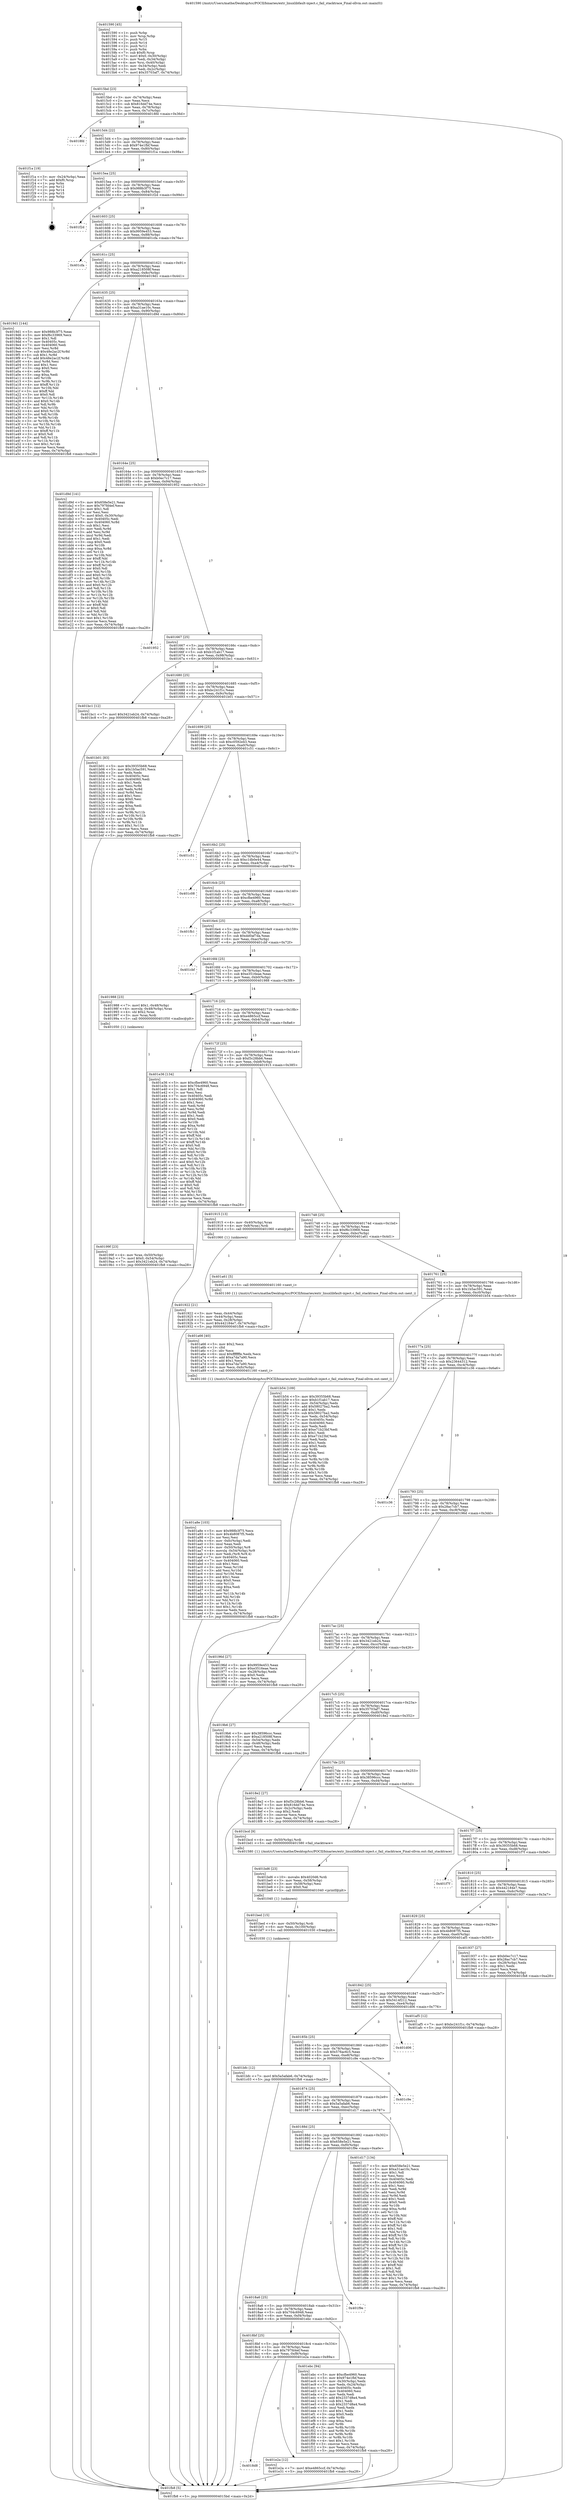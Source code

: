 digraph "0x401590" {
  label = "0x401590 (/mnt/c/Users/mathe/Desktop/tcc/POCII/binaries/extr_linuxlibfault-inject.c_fail_stacktrace_Final-ollvm.out::main(0))"
  labelloc = "t"
  node[shape=record]

  Entry [label="",width=0.3,height=0.3,shape=circle,fillcolor=black,style=filled]
  "0x4015bd" [label="{
     0x4015bd [23]\l
     | [instrs]\l
     &nbsp;&nbsp;0x4015bd \<+3\>: mov -0x74(%rbp),%eax\l
     &nbsp;&nbsp;0x4015c0 \<+2\>: mov %eax,%ecx\l
     &nbsp;&nbsp;0x4015c2 \<+6\>: sub $0x816dd74e,%ecx\l
     &nbsp;&nbsp;0x4015c8 \<+3\>: mov %eax,-0x78(%rbp)\l
     &nbsp;&nbsp;0x4015cb \<+3\>: mov %ecx,-0x7c(%rbp)\l
     &nbsp;&nbsp;0x4015ce \<+6\>: je 00000000004018fd \<main+0x36d\>\l
  }"]
  "0x4018fd" [label="{
     0x4018fd\l
  }", style=dashed]
  "0x4015d4" [label="{
     0x4015d4 [22]\l
     | [instrs]\l
     &nbsp;&nbsp;0x4015d4 \<+5\>: jmp 00000000004015d9 \<main+0x49\>\l
     &nbsp;&nbsp;0x4015d9 \<+3\>: mov -0x78(%rbp),%eax\l
     &nbsp;&nbsp;0x4015dc \<+5\>: sub $0x974e1fbf,%eax\l
     &nbsp;&nbsp;0x4015e1 \<+3\>: mov %eax,-0x80(%rbp)\l
     &nbsp;&nbsp;0x4015e4 \<+6\>: je 0000000000401f1a \<main+0x98a\>\l
  }"]
  Exit [label="",width=0.3,height=0.3,shape=circle,fillcolor=black,style=filled,peripheries=2]
  "0x401f1a" [label="{
     0x401f1a [19]\l
     | [instrs]\l
     &nbsp;&nbsp;0x401f1a \<+3\>: mov -0x24(%rbp),%eax\l
     &nbsp;&nbsp;0x401f1d \<+7\>: add $0xf0,%rsp\l
     &nbsp;&nbsp;0x401f24 \<+1\>: pop %rbx\l
     &nbsp;&nbsp;0x401f25 \<+2\>: pop %r12\l
     &nbsp;&nbsp;0x401f27 \<+2\>: pop %r14\l
     &nbsp;&nbsp;0x401f29 \<+2\>: pop %r15\l
     &nbsp;&nbsp;0x401f2b \<+1\>: pop %rbp\l
     &nbsp;&nbsp;0x401f2c \<+1\>: ret\l
  }"]
  "0x4015ea" [label="{
     0x4015ea [25]\l
     | [instrs]\l
     &nbsp;&nbsp;0x4015ea \<+5\>: jmp 00000000004015ef \<main+0x5f\>\l
     &nbsp;&nbsp;0x4015ef \<+3\>: mov -0x78(%rbp),%eax\l
     &nbsp;&nbsp;0x4015f2 \<+5\>: sub $0x988b3f75,%eax\l
     &nbsp;&nbsp;0x4015f7 \<+6\>: mov %eax,-0x84(%rbp)\l
     &nbsp;&nbsp;0x4015fd \<+6\>: je 0000000000401f2d \<main+0x99d\>\l
  }"]
  "0x4018d8" [label="{
     0x4018d8\l
  }", style=dashed]
  "0x401f2d" [label="{
     0x401f2d\l
  }", style=dashed]
  "0x401603" [label="{
     0x401603 [25]\l
     | [instrs]\l
     &nbsp;&nbsp;0x401603 \<+5\>: jmp 0000000000401608 \<main+0x78\>\l
     &nbsp;&nbsp;0x401608 \<+3\>: mov -0x78(%rbp),%eax\l
     &nbsp;&nbsp;0x40160b \<+5\>: sub $0x9959e453,%eax\l
     &nbsp;&nbsp;0x401610 \<+6\>: mov %eax,-0x88(%rbp)\l
     &nbsp;&nbsp;0x401616 \<+6\>: je 0000000000401cfa \<main+0x76a\>\l
  }"]
  "0x401e2a" [label="{
     0x401e2a [12]\l
     | [instrs]\l
     &nbsp;&nbsp;0x401e2a \<+7\>: movl $0xe4865ccf,-0x74(%rbp)\l
     &nbsp;&nbsp;0x401e31 \<+5\>: jmp 0000000000401fb8 \<main+0xa28\>\l
  }"]
  "0x401cfa" [label="{
     0x401cfa\l
  }", style=dashed]
  "0x40161c" [label="{
     0x40161c [25]\l
     | [instrs]\l
     &nbsp;&nbsp;0x40161c \<+5\>: jmp 0000000000401621 \<main+0x91\>\l
     &nbsp;&nbsp;0x401621 \<+3\>: mov -0x78(%rbp),%eax\l
     &nbsp;&nbsp;0x401624 \<+5\>: sub $0xa218508f,%eax\l
     &nbsp;&nbsp;0x401629 \<+6\>: mov %eax,-0x8c(%rbp)\l
     &nbsp;&nbsp;0x40162f \<+6\>: je 00000000004019d1 \<main+0x441\>\l
  }"]
  "0x4018bf" [label="{
     0x4018bf [25]\l
     | [instrs]\l
     &nbsp;&nbsp;0x4018bf \<+5\>: jmp 00000000004018c4 \<main+0x334\>\l
     &nbsp;&nbsp;0x4018c4 \<+3\>: mov -0x78(%rbp),%eax\l
     &nbsp;&nbsp;0x4018c7 \<+5\>: sub $0x797fd4ef,%eax\l
     &nbsp;&nbsp;0x4018cc \<+6\>: mov %eax,-0xf8(%rbp)\l
     &nbsp;&nbsp;0x4018d2 \<+6\>: je 0000000000401e2a \<main+0x89a\>\l
  }"]
  "0x4019d1" [label="{
     0x4019d1 [144]\l
     | [instrs]\l
     &nbsp;&nbsp;0x4019d1 \<+5\>: mov $0x988b3f75,%eax\l
     &nbsp;&nbsp;0x4019d6 \<+5\>: mov $0xf6c33969,%ecx\l
     &nbsp;&nbsp;0x4019db \<+2\>: mov $0x1,%dl\l
     &nbsp;&nbsp;0x4019dd \<+7\>: mov 0x40405c,%esi\l
     &nbsp;&nbsp;0x4019e4 \<+7\>: mov 0x404060,%edi\l
     &nbsp;&nbsp;0x4019eb \<+3\>: mov %esi,%r8d\l
     &nbsp;&nbsp;0x4019ee \<+7\>: sub $0x48e2ac2f,%r8d\l
     &nbsp;&nbsp;0x4019f5 \<+4\>: sub $0x1,%r8d\l
     &nbsp;&nbsp;0x4019f9 \<+7\>: add $0x48e2ac2f,%r8d\l
     &nbsp;&nbsp;0x401a00 \<+4\>: imul %r8d,%esi\l
     &nbsp;&nbsp;0x401a04 \<+3\>: and $0x1,%esi\l
     &nbsp;&nbsp;0x401a07 \<+3\>: cmp $0x0,%esi\l
     &nbsp;&nbsp;0x401a0a \<+4\>: sete %r9b\l
     &nbsp;&nbsp;0x401a0e \<+3\>: cmp $0xa,%edi\l
     &nbsp;&nbsp;0x401a11 \<+4\>: setl %r10b\l
     &nbsp;&nbsp;0x401a15 \<+3\>: mov %r9b,%r11b\l
     &nbsp;&nbsp;0x401a18 \<+4\>: xor $0xff,%r11b\l
     &nbsp;&nbsp;0x401a1c \<+3\>: mov %r10b,%bl\l
     &nbsp;&nbsp;0x401a1f \<+3\>: xor $0xff,%bl\l
     &nbsp;&nbsp;0x401a22 \<+3\>: xor $0x0,%dl\l
     &nbsp;&nbsp;0x401a25 \<+3\>: mov %r11b,%r14b\l
     &nbsp;&nbsp;0x401a28 \<+4\>: and $0x0,%r14b\l
     &nbsp;&nbsp;0x401a2c \<+3\>: and %dl,%r9b\l
     &nbsp;&nbsp;0x401a2f \<+3\>: mov %bl,%r15b\l
     &nbsp;&nbsp;0x401a32 \<+4\>: and $0x0,%r15b\l
     &nbsp;&nbsp;0x401a36 \<+3\>: and %dl,%r10b\l
     &nbsp;&nbsp;0x401a39 \<+3\>: or %r9b,%r14b\l
     &nbsp;&nbsp;0x401a3c \<+3\>: or %r10b,%r15b\l
     &nbsp;&nbsp;0x401a3f \<+3\>: xor %r15b,%r14b\l
     &nbsp;&nbsp;0x401a42 \<+3\>: or %bl,%r11b\l
     &nbsp;&nbsp;0x401a45 \<+4\>: xor $0xff,%r11b\l
     &nbsp;&nbsp;0x401a49 \<+3\>: or $0x0,%dl\l
     &nbsp;&nbsp;0x401a4c \<+3\>: and %dl,%r11b\l
     &nbsp;&nbsp;0x401a4f \<+3\>: or %r11b,%r14b\l
     &nbsp;&nbsp;0x401a52 \<+4\>: test $0x1,%r14b\l
     &nbsp;&nbsp;0x401a56 \<+3\>: cmovne %ecx,%eax\l
     &nbsp;&nbsp;0x401a59 \<+3\>: mov %eax,-0x74(%rbp)\l
     &nbsp;&nbsp;0x401a5c \<+5\>: jmp 0000000000401fb8 \<main+0xa28\>\l
  }"]
  "0x401635" [label="{
     0x401635 [25]\l
     | [instrs]\l
     &nbsp;&nbsp;0x401635 \<+5\>: jmp 000000000040163a \<main+0xaa\>\l
     &nbsp;&nbsp;0x40163a \<+3\>: mov -0x78(%rbp),%eax\l
     &nbsp;&nbsp;0x40163d \<+5\>: sub $0xa31ae10c,%eax\l
     &nbsp;&nbsp;0x401642 \<+6\>: mov %eax,-0x90(%rbp)\l
     &nbsp;&nbsp;0x401648 \<+6\>: je 0000000000401d9d \<main+0x80d\>\l
  }"]
  "0x401ebc" [label="{
     0x401ebc [94]\l
     | [instrs]\l
     &nbsp;&nbsp;0x401ebc \<+5\>: mov $0xcfbe4960,%eax\l
     &nbsp;&nbsp;0x401ec1 \<+5\>: mov $0x974e1fbf,%ecx\l
     &nbsp;&nbsp;0x401ec6 \<+3\>: mov -0x30(%rbp),%edx\l
     &nbsp;&nbsp;0x401ec9 \<+3\>: mov %edx,-0x24(%rbp)\l
     &nbsp;&nbsp;0x401ecc \<+7\>: mov 0x40405c,%edx\l
     &nbsp;&nbsp;0x401ed3 \<+7\>: mov 0x404060,%esi\l
     &nbsp;&nbsp;0x401eda \<+2\>: mov %edx,%edi\l
     &nbsp;&nbsp;0x401edc \<+6\>: add $0x2337d8a4,%edi\l
     &nbsp;&nbsp;0x401ee2 \<+3\>: sub $0x1,%edi\l
     &nbsp;&nbsp;0x401ee5 \<+6\>: sub $0x2337d8a4,%edi\l
     &nbsp;&nbsp;0x401eeb \<+3\>: imul %edi,%edx\l
     &nbsp;&nbsp;0x401eee \<+3\>: and $0x1,%edx\l
     &nbsp;&nbsp;0x401ef1 \<+3\>: cmp $0x0,%edx\l
     &nbsp;&nbsp;0x401ef4 \<+4\>: sete %r8b\l
     &nbsp;&nbsp;0x401ef8 \<+3\>: cmp $0xa,%esi\l
     &nbsp;&nbsp;0x401efb \<+4\>: setl %r9b\l
     &nbsp;&nbsp;0x401eff \<+3\>: mov %r8b,%r10b\l
     &nbsp;&nbsp;0x401f02 \<+3\>: and %r9b,%r10b\l
     &nbsp;&nbsp;0x401f05 \<+3\>: xor %r9b,%r8b\l
     &nbsp;&nbsp;0x401f08 \<+3\>: or %r8b,%r10b\l
     &nbsp;&nbsp;0x401f0b \<+4\>: test $0x1,%r10b\l
     &nbsp;&nbsp;0x401f0f \<+3\>: cmovne %ecx,%eax\l
     &nbsp;&nbsp;0x401f12 \<+3\>: mov %eax,-0x74(%rbp)\l
     &nbsp;&nbsp;0x401f15 \<+5\>: jmp 0000000000401fb8 \<main+0xa28\>\l
  }"]
  "0x401d9d" [label="{
     0x401d9d [141]\l
     | [instrs]\l
     &nbsp;&nbsp;0x401d9d \<+5\>: mov $0x658e5e21,%eax\l
     &nbsp;&nbsp;0x401da2 \<+5\>: mov $0x797fd4ef,%ecx\l
     &nbsp;&nbsp;0x401da7 \<+2\>: mov $0x1,%dl\l
     &nbsp;&nbsp;0x401da9 \<+2\>: xor %esi,%esi\l
     &nbsp;&nbsp;0x401dab \<+7\>: movl $0x0,-0x30(%rbp)\l
     &nbsp;&nbsp;0x401db2 \<+7\>: mov 0x40405c,%edi\l
     &nbsp;&nbsp;0x401db9 \<+8\>: mov 0x404060,%r8d\l
     &nbsp;&nbsp;0x401dc1 \<+3\>: sub $0x1,%esi\l
     &nbsp;&nbsp;0x401dc4 \<+3\>: mov %edi,%r9d\l
     &nbsp;&nbsp;0x401dc7 \<+3\>: add %esi,%r9d\l
     &nbsp;&nbsp;0x401dca \<+4\>: imul %r9d,%edi\l
     &nbsp;&nbsp;0x401dce \<+3\>: and $0x1,%edi\l
     &nbsp;&nbsp;0x401dd1 \<+3\>: cmp $0x0,%edi\l
     &nbsp;&nbsp;0x401dd4 \<+4\>: sete %r10b\l
     &nbsp;&nbsp;0x401dd8 \<+4\>: cmp $0xa,%r8d\l
     &nbsp;&nbsp;0x401ddc \<+4\>: setl %r11b\l
     &nbsp;&nbsp;0x401de0 \<+3\>: mov %r10b,%bl\l
     &nbsp;&nbsp;0x401de3 \<+3\>: xor $0xff,%bl\l
     &nbsp;&nbsp;0x401de6 \<+3\>: mov %r11b,%r14b\l
     &nbsp;&nbsp;0x401de9 \<+4\>: xor $0xff,%r14b\l
     &nbsp;&nbsp;0x401ded \<+3\>: xor $0x0,%dl\l
     &nbsp;&nbsp;0x401df0 \<+3\>: mov %bl,%r15b\l
     &nbsp;&nbsp;0x401df3 \<+4\>: and $0x0,%r15b\l
     &nbsp;&nbsp;0x401df7 \<+3\>: and %dl,%r10b\l
     &nbsp;&nbsp;0x401dfa \<+3\>: mov %r14b,%r12b\l
     &nbsp;&nbsp;0x401dfd \<+4\>: and $0x0,%r12b\l
     &nbsp;&nbsp;0x401e01 \<+3\>: and %dl,%r11b\l
     &nbsp;&nbsp;0x401e04 \<+3\>: or %r10b,%r15b\l
     &nbsp;&nbsp;0x401e07 \<+3\>: or %r11b,%r12b\l
     &nbsp;&nbsp;0x401e0a \<+3\>: xor %r12b,%r15b\l
     &nbsp;&nbsp;0x401e0d \<+3\>: or %r14b,%bl\l
     &nbsp;&nbsp;0x401e10 \<+3\>: xor $0xff,%bl\l
     &nbsp;&nbsp;0x401e13 \<+3\>: or $0x0,%dl\l
     &nbsp;&nbsp;0x401e16 \<+2\>: and %dl,%bl\l
     &nbsp;&nbsp;0x401e18 \<+3\>: or %bl,%r15b\l
     &nbsp;&nbsp;0x401e1b \<+4\>: test $0x1,%r15b\l
     &nbsp;&nbsp;0x401e1f \<+3\>: cmovne %ecx,%eax\l
     &nbsp;&nbsp;0x401e22 \<+3\>: mov %eax,-0x74(%rbp)\l
     &nbsp;&nbsp;0x401e25 \<+5\>: jmp 0000000000401fb8 \<main+0xa28\>\l
  }"]
  "0x40164e" [label="{
     0x40164e [25]\l
     | [instrs]\l
     &nbsp;&nbsp;0x40164e \<+5\>: jmp 0000000000401653 \<main+0xc3\>\l
     &nbsp;&nbsp;0x401653 \<+3\>: mov -0x78(%rbp),%eax\l
     &nbsp;&nbsp;0x401656 \<+5\>: sub $0xb0ec7c17,%eax\l
     &nbsp;&nbsp;0x40165b \<+6\>: mov %eax,-0x94(%rbp)\l
     &nbsp;&nbsp;0x401661 \<+6\>: je 0000000000401952 \<main+0x3c2\>\l
  }"]
  "0x4018a6" [label="{
     0x4018a6 [25]\l
     | [instrs]\l
     &nbsp;&nbsp;0x4018a6 \<+5\>: jmp 00000000004018ab \<main+0x31b\>\l
     &nbsp;&nbsp;0x4018ab \<+3\>: mov -0x78(%rbp),%eax\l
     &nbsp;&nbsp;0x4018ae \<+5\>: sub $0x704c6948,%eax\l
     &nbsp;&nbsp;0x4018b3 \<+6\>: mov %eax,-0xf4(%rbp)\l
     &nbsp;&nbsp;0x4018b9 \<+6\>: je 0000000000401ebc \<main+0x92c\>\l
  }"]
  "0x401952" [label="{
     0x401952\l
  }", style=dashed]
  "0x401667" [label="{
     0x401667 [25]\l
     | [instrs]\l
     &nbsp;&nbsp;0x401667 \<+5\>: jmp 000000000040166c \<main+0xdc\>\l
     &nbsp;&nbsp;0x40166c \<+3\>: mov -0x78(%rbp),%eax\l
     &nbsp;&nbsp;0x40166f \<+5\>: sub $0xb1f1ab17,%eax\l
     &nbsp;&nbsp;0x401674 \<+6\>: mov %eax,-0x98(%rbp)\l
     &nbsp;&nbsp;0x40167a \<+6\>: je 0000000000401bc1 \<main+0x631\>\l
  }"]
  "0x401f9e" [label="{
     0x401f9e\l
  }", style=dashed]
  "0x401bc1" [label="{
     0x401bc1 [12]\l
     | [instrs]\l
     &nbsp;&nbsp;0x401bc1 \<+7\>: movl $0x3421eb24,-0x74(%rbp)\l
     &nbsp;&nbsp;0x401bc8 \<+5\>: jmp 0000000000401fb8 \<main+0xa28\>\l
  }"]
  "0x401680" [label="{
     0x401680 [25]\l
     | [instrs]\l
     &nbsp;&nbsp;0x401680 \<+5\>: jmp 0000000000401685 \<main+0xf5\>\l
     &nbsp;&nbsp;0x401685 \<+3\>: mov -0x78(%rbp),%eax\l
     &nbsp;&nbsp;0x401688 \<+5\>: sub $0xbc241f1c,%eax\l
     &nbsp;&nbsp;0x40168d \<+6\>: mov %eax,-0x9c(%rbp)\l
     &nbsp;&nbsp;0x401693 \<+6\>: je 0000000000401b01 \<main+0x571\>\l
  }"]
  "0x40188d" [label="{
     0x40188d [25]\l
     | [instrs]\l
     &nbsp;&nbsp;0x40188d \<+5\>: jmp 0000000000401892 \<main+0x302\>\l
     &nbsp;&nbsp;0x401892 \<+3\>: mov -0x78(%rbp),%eax\l
     &nbsp;&nbsp;0x401895 \<+5\>: sub $0x658e5e21,%eax\l
     &nbsp;&nbsp;0x40189a \<+6\>: mov %eax,-0xf0(%rbp)\l
     &nbsp;&nbsp;0x4018a0 \<+6\>: je 0000000000401f9e \<main+0xa0e\>\l
  }"]
  "0x401b01" [label="{
     0x401b01 [83]\l
     | [instrs]\l
     &nbsp;&nbsp;0x401b01 \<+5\>: mov $0x39355b68,%eax\l
     &nbsp;&nbsp;0x401b06 \<+5\>: mov $0x1b5ac591,%ecx\l
     &nbsp;&nbsp;0x401b0b \<+2\>: xor %edx,%edx\l
     &nbsp;&nbsp;0x401b0d \<+7\>: mov 0x40405c,%esi\l
     &nbsp;&nbsp;0x401b14 \<+7\>: mov 0x404060,%edi\l
     &nbsp;&nbsp;0x401b1b \<+3\>: sub $0x1,%edx\l
     &nbsp;&nbsp;0x401b1e \<+3\>: mov %esi,%r8d\l
     &nbsp;&nbsp;0x401b21 \<+3\>: add %edx,%r8d\l
     &nbsp;&nbsp;0x401b24 \<+4\>: imul %r8d,%esi\l
     &nbsp;&nbsp;0x401b28 \<+3\>: and $0x1,%esi\l
     &nbsp;&nbsp;0x401b2b \<+3\>: cmp $0x0,%esi\l
     &nbsp;&nbsp;0x401b2e \<+4\>: sete %r9b\l
     &nbsp;&nbsp;0x401b32 \<+3\>: cmp $0xa,%edi\l
     &nbsp;&nbsp;0x401b35 \<+4\>: setl %r10b\l
     &nbsp;&nbsp;0x401b39 \<+3\>: mov %r9b,%r11b\l
     &nbsp;&nbsp;0x401b3c \<+3\>: and %r10b,%r11b\l
     &nbsp;&nbsp;0x401b3f \<+3\>: xor %r10b,%r9b\l
     &nbsp;&nbsp;0x401b42 \<+3\>: or %r9b,%r11b\l
     &nbsp;&nbsp;0x401b45 \<+4\>: test $0x1,%r11b\l
     &nbsp;&nbsp;0x401b49 \<+3\>: cmovne %ecx,%eax\l
     &nbsp;&nbsp;0x401b4c \<+3\>: mov %eax,-0x74(%rbp)\l
     &nbsp;&nbsp;0x401b4f \<+5\>: jmp 0000000000401fb8 \<main+0xa28\>\l
  }"]
  "0x401699" [label="{
     0x401699 [25]\l
     | [instrs]\l
     &nbsp;&nbsp;0x401699 \<+5\>: jmp 000000000040169e \<main+0x10e\>\l
     &nbsp;&nbsp;0x40169e \<+3\>: mov -0x78(%rbp),%eax\l
     &nbsp;&nbsp;0x4016a1 \<+5\>: sub $0xc0592e43,%eax\l
     &nbsp;&nbsp;0x4016a6 \<+6\>: mov %eax,-0xa0(%rbp)\l
     &nbsp;&nbsp;0x4016ac \<+6\>: je 0000000000401c51 \<main+0x6c1\>\l
  }"]
  "0x401d17" [label="{
     0x401d17 [134]\l
     | [instrs]\l
     &nbsp;&nbsp;0x401d17 \<+5\>: mov $0x658e5e21,%eax\l
     &nbsp;&nbsp;0x401d1c \<+5\>: mov $0xa31ae10c,%ecx\l
     &nbsp;&nbsp;0x401d21 \<+2\>: mov $0x1,%dl\l
     &nbsp;&nbsp;0x401d23 \<+2\>: xor %esi,%esi\l
     &nbsp;&nbsp;0x401d25 \<+7\>: mov 0x40405c,%edi\l
     &nbsp;&nbsp;0x401d2c \<+8\>: mov 0x404060,%r8d\l
     &nbsp;&nbsp;0x401d34 \<+3\>: sub $0x1,%esi\l
     &nbsp;&nbsp;0x401d37 \<+3\>: mov %edi,%r9d\l
     &nbsp;&nbsp;0x401d3a \<+3\>: add %esi,%r9d\l
     &nbsp;&nbsp;0x401d3d \<+4\>: imul %r9d,%edi\l
     &nbsp;&nbsp;0x401d41 \<+3\>: and $0x1,%edi\l
     &nbsp;&nbsp;0x401d44 \<+3\>: cmp $0x0,%edi\l
     &nbsp;&nbsp;0x401d47 \<+4\>: sete %r10b\l
     &nbsp;&nbsp;0x401d4b \<+4\>: cmp $0xa,%r8d\l
     &nbsp;&nbsp;0x401d4f \<+4\>: setl %r11b\l
     &nbsp;&nbsp;0x401d53 \<+3\>: mov %r10b,%bl\l
     &nbsp;&nbsp;0x401d56 \<+3\>: xor $0xff,%bl\l
     &nbsp;&nbsp;0x401d59 \<+3\>: mov %r11b,%r14b\l
     &nbsp;&nbsp;0x401d5c \<+4\>: xor $0xff,%r14b\l
     &nbsp;&nbsp;0x401d60 \<+3\>: xor $0x1,%dl\l
     &nbsp;&nbsp;0x401d63 \<+3\>: mov %bl,%r15b\l
     &nbsp;&nbsp;0x401d66 \<+4\>: and $0xff,%r15b\l
     &nbsp;&nbsp;0x401d6a \<+3\>: and %dl,%r10b\l
     &nbsp;&nbsp;0x401d6d \<+3\>: mov %r14b,%r12b\l
     &nbsp;&nbsp;0x401d70 \<+4\>: and $0xff,%r12b\l
     &nbsp;&nbsp;0x401d74 \<+3\>: and %dl,%r11b\l
     &nbsp;&nbsp;0x401d77 \<+3\>: or %r10b,%r15b\l
     &nbsp;&nbsp;0x401d7a \<+3\>: or %r11b,%r12b\l
     &nbsp;&nbsp;0x401d7d \<+3\>: xor %r12b,%r15b\l
     &nbsp;&nbsp;0x401d80 \<+3\>: or %r14b,%bl\l
     &nbsp;&nbsp;0x401d83 \<+3\>: xor $0xff,%bl\l
     &nbsp;&nbsp;0x401d86 \<+3\>: or $0x1,%dl\l
     &nbsp;&nbsp;0x401d89 \<+2\>: and %dl,%bl\l
     &nbsp;&nbsp;0x401d8b \<+3\>: or %bl,%r15b\l
     &nbsp;&nbsp;0x401d8e \<+4\>: test $0x1,%r15b\l
     &nbsp;&nbsp;0x401d92 \<+3\>: cmovne %ecx,%eax\l
     &nbsp;&nbsp;0x401d95 \<+3\>: mov %eax,-0x74(%rbp)\l
     &nbsp;&nbsp;0x401d98 \<+5\>: jmp 0000000000401fb8 \<main+0xa28\>\l
  }"]
  "0x401c51" [label="{
     0x401c51\l
  }", style=dashed]
  "0x4016b2" [label="{
     0x4016b2 [25]\l
     | [instrs]\l
     &nbsp;&nbsp;0x4016b2 \<+5\>: jmp 00000000004016b7 \<main+0x127\>\l
     &nbsp;&nbsp;0x4016b7 \<+3\>: mov -0x78(%rbp),%eax\l
     &nbsp;&nbsp;0x4016ba \<+5\>: sub $0xc1db0e44,%eax\l
     &nbsp;&nbsp;0x4016bf \<+6\>: mov %eax,-0xa4(%rbp)\l
     &nbsp;&nbsp;0x4016c5 \<+6\>: je 0000000000401c08 \<main+0x678\>\l
  }"]
  "0x401874" [label="{
     0x401874 [25]\l
     | [instrs]\l
     &nbsp;&nbsp;0x401874 \<+5\>: jmp 0000000000401879 \<main+0x2e9\>\l
     &nbsp;&nbsp;0x401879 \<+3\>: mov -0x78(%rbp),%eax\l
     &nbsp;&nbsp;0x40187c \<+5\>: sub $0x5a5afab6,%eax\l
     &nbsp;&nbsp;0x401881 \<+6\>: mov %eax,-0xec(%rbp)\l
     &nbsp;&nbsp;0x401887 \<+6\>: je 0000000000401d17 \<main+0x787\>\l
  }"]
  "0x401c08" [label="{
     0x401c08\l
  }", style=dashed]
  "0x4016cb" [label="{
     0x4016cb [25]\l
     | [instrs]\l
     &nbsp;&nbsp;0x4016cb \<+5\>: jmp 00000000004016d0 \<main+0x140\>\l
     &nbsp;&nbsp;0x4016d0 \<+3\>: mov -0x78(%rbp),%eax\l
     &nbsp;&nbsp;0x4016d3 \<+5\>: sub $0xcfbe4960,%eax\l
     &nbsp;&nbsp;0x4016d8 \<+6\>: mov %eax,-0xa8(%rbp)\l
     &nbsp;&nbsp;0x4016de \<+6\>: je 0000000000401fb1 \<main+0xa21\>\l
  }"]
  "0x401c9e" [label="{
     0x401c9e\l
  }", style=dashed]
  "0x401fb1" [label="{
     0x401fb1\l
  }", style=dashed]
  "0x4016e4" [label="{
     0x4016e4 [25]\l
     | [instrs]\l
     &nbsp;&nbsp;0x4016e4 \<+5\>: jmp 00000000004016e9 \<main+0x159\>\l
     &nbsp;&nbsp;0x4016e9 \<+3\>: mov -0x78(%rbp),%eax\l
     &nbsp;&nbsp;0x4016ec \<+5\>: sub $0xdd0af7da,%eax\l
     &nbsp;&nbsp;0x4016f1 \<+6\>: mov %eax,-0xac(%rbp)\l
     &nbsp;&nbsp;0x4016f7 \<+6\>: je 0000000000401cbf \<main+0x72f\>\l
  }"]
  "0x40185b" [label="{
     0x40185b [25]\l
     | [instrs]\l
     &nbsp;&nbsp;0x40185b \<+5\>: jmp 0000000000401860 \<main+0x2d0\>\l
     &nbsp;&nbsp;0x401860 \<+3\>: mov -0x78(%rbp),%eax\l
     &nbsp;&nbsp;0x401863 \<+5\>: sub $0x576ac6c5,%eax\l
     &nbsp;&nbsp;0x401868 \<+6\>: mov %eax,-0xe8(%rbp)\l
     &nbsp;&nbsp;0x40186e \<+6\>: je 0000000000401c9e \<main+0x70e\>\l
  }"]
  "0x401cbf" [label="{
     0x401cbf\l
  }", style=dashed]
  "0x4016fd" [label="{
     0x4016fd [25]\l
     | [instrs]\l
     &nbsp;&nbsp;0x4016fd \<+5\>: jmp 0000000000401702 \<main+0x172\>\l
     &nbsp;&nbsp;0x401702 \<+3\>: mov -0x78(%rbp),%eax\l
     &nbsp;&nbsp;0x401705 \<+5\>: sub $0xe3516eae,%eax\l
     &nbsp;&nbsp;0x40170a \<+6\>: mov %eax,-0xb0(%rbp)\l
     &nbsp;&nbsp;0x401710 \<+6\>: je 0000000000401988 \<main+0x3f8\>\l
  }"]
  "0x401d06" [label="{
     0x401d06\l
  }", style=dashed]
  "0x401988" [label="{
     0x401988 [23]\l
     | [instrs]\l
     &nbsp;&nbsp;0x401988 \<+7\>: movl $0x1,-0x48(%rbp)\l
     &nbsp;&nbsp;0x40198f \<+4\>: movslq -0x48(%rbp),%rax\l
     &nbsp;&nbsp;0x401993 \<+4\>: shl $0x2,%rax\l
     &nbsp;&nbsp;0x401997 \<+3\>: mov %rax,%rdi\l
     &nbsp;&nbsp;0x40199a \<+5\>: call 0000000000401050 \<malloc@plt\>\l
     | [calls]\l
     &nbsp;&nbsp;0x401050 \{1\} (unknown)\l
  }"]
  "0x401716" [label="{
     0x401716 [25]\l
     | [instrs]\l
     &nbsp;&nbsp;0x401716 \<+5\>: jmp 000000000040171b \<main+0x18b\>\l
     &nbsp;&nbsp;0x40171b \<+3\>: mov -0x78(%rbp),%eax\l
     &nbsp;&nbsp;0x40171e \<+5\>: sub $0xe4865ccf,%eax\l
     &nbsp;&nbsp;0x401723 \<+6\>: mov %eax,-0xb4(%rbp)\l
     &nbsp;&nbsp;0x401729 \<+6\>: je 0000000000401e36 \<main+0x8a6\>\l
  }"]
  "0x401bfc" [label="{
     0x401bfc [12]\l
     | [instrs]\l
     &nbsp;&nbsp;0x401bfc \<+7\>: movl $0x5a5afab6,-0x74(%rbp)\l
     &nbsp;&nbsp;0x401c03 \<+5\>: jmp 0000000000401fb8 \<main+0xa28\>\l
  }"]
  "0x401e36" [label="{
     0x401e36 [134]\l
     | [instrs]\l
     &nbsp;&nbsp;0x401e36 \<+5\>: mov $0xcfbe4960,%eax\l
     &nbsp;&nbsp;0x401e3b \<+5\>: mov $0x704c6948,%ecx\l
     &nbsp;&nbsp;0x401e40 \<+2\>: mov $0x1,%dl\l
     &nbsp;&nbsp;0x401e42 \<+2\>: xor %esi,%esi\l
     &nbsp;&nbsp;0x401e44 \<+7\>: mov 0x40405c,%edi\l
     &nbsp;&nbsp;0x401e4b \<+8\>: mov 0x404060,%r8d\l
     &nbsp;&nbsp;0x401e53 \<+3\>: sub $0x1,%esi\l
     &nbsp;&nbsp;0x401e56 \<+3\>: mov %edi,%r9d\l
     &nbsp;&nbsp;0x401e59 \<+3\>: add %esi,%r9d\l
     &nbsp;&nbsp;0x401e5c \<+4\>: imul %r9d,%edi\l
     &nbsp;&nbsp;0x401e60 \<+3\>: and $0x1,%edi\l
     &nbsp;&nbsp;0x401e63 \<+3\>: cmp $0x0,%edi\l
     &nbsp;&nbsp;0x401e66 \<+4\>: sete %r10b\l
     &nbsp;&nbsp;0x401e6a \<+4\>: cmp $0xa,%r8d\l
     &nbsp;&nbsp;0x401e6e \<+4\>: setl %r11b\l
     &nbsp;&nbsp;0x401e72 \<+3\>: mov %r10b,%bl\l
     &nbsp;&nbsp;0x401e75 \<+3\>: xor $0xff,%bl\l
     &nbsp;&nbsp;0x401e78 \<+3\>: mov %r11b,%r14b\l
     &nbsp;&nbsp;0x401e7b \<+4\>: xor $0xff,%r14b\l
     &nbsp;&nbsp;0x401e7f \<+3\>: xor $0x0,%dl\l
     &nbsp;&nbsp;0x401e82 \<+3\>: mov %bl,%r15b\l
     &nbsp;&nbsp;0x401e85 \<+4\>: and $0x0,%r15b\l
     &nbsp;&nbsp;0x401e89 \<+3\>: and %dl,%r10b\l
     &nbsp;&nbsp;0x401e8c \<+3\>: mov %r14b,%r12b\l
     &nbsp;&nbsp;0x401e8f \<+4\>: and $0x0,%r12b\l
     &nbsp;&nbsp;0x401e93 \<+3\>: and %dl,%r11b\l
     &nbsp;&nbsp;0x401e96 \<+3\>: or %r10b,%r15b\l
     &nbsp;&nbsp;0x401e99 \<+3\>: or %r11b,%r12b\l
     &nbsp;&nbsp;0x401e9c \<+3\>: xor %r12b,%r15b\l
     &nbsp;&nbsp;0x401e9f \<+3\>: or %r14b,%bl\l
     &nbsp;&nbsp;0x401ea2 \<+3\>: xor $0xff,%bl\l
     &nbsp;&nbsp;0x401ea5 \<+3\>: or $0x0,%dl\l
     &nbsp;&nbsp;0x401ea8 \<+2\>: and %dl,%bl\l
     &nbsp;&nbsp;0x401eaa \<+3\>: or %bl,%r15b\l
     &nbsp;&nbsp;0x401ead \<+4\>: test $0x1,%r15b\l
     &nbsp;&nbsp;0x401eb1 \<+3\>: cmovne %ecx,%eax\l
     &nbsp;&nbsp;0x401eb4 \<+3\>: mov %eax,-0x74(%rbp)\l
     &nbsp;&nbsp;0x401eb7 \<+5\>: jmp 0000000000401fb8 \<main+0xa28\>\l
  }"]
  "0x40172f" [label="{
     0x40172f [25]\l
     | [instrs]\l
     &nbsp;&nbsp;0x40172f \<+5\>: jmp 0000000000401734 \<main+0x1a4\>\l
     &nbsp;&nbsp;0x401734 \<+3\>: mov -0x78(%rbp),%eax\l
     &nbsp;&nbsp;0x401737 \<+5\>: sub $0xf3c28bb6,%eax\l
     &nbsp;&nbsp;0x40173c \<+6\>: mov %eax,-0xb8(%rbp)\l
     &nbsp;&nbsp;0x401742 \<+6\>: je 0000000000401915 \<main+0x385\>\l
  }"]
  "0x401bed" [label="{
     0x401bed [15]\l
     | [instrs]\l
     &nbsp;&nbsp;0x401bed \<+4\>: mov -0x50(%rbp),%rdi\l
     &nbsp;&nbsp;0x401bf1 \<+6\>: mov %eax,-0x100(%rbp)\l
     &nbsp;&nbsp;0x401bf7 \<+5\>: call 0000000000401030 \<free@plt\>\l
     | [calls]\l
     &nbsp;&nbsp;0x401030 \{1\} (unknown)\l
  }"]
  "0x401915" [label="{
     0x401915 [13]\l
     | [instrs]\l
     &nbsp;&nbsp;0x401915 \<+4\>: mov -0x40(%rbp),%rax\l
     &nbsp;&nbsp;0x401919 \<+4\>: mov 0x8(%rax),%rdi\l
     &nbsp;&nbsp;0x40191d \<+5\>: call 0000000000401060 \<atoi@plt\>\l
     | [calls]\l
     &nbsp;&nbsp;0x401060 \{1\} (unknown)\l
  }"]
  "0x401748" [label="{
     0x401748 [25]\l
     | [instrs]\l
     &nbsp;&nbsp;0x401748 \<+5\>: jmp 000000000040174d \<main+0x1bd\>\l
     &nbsp;&nbsp;0x40174d \<+3\>: mov -0x78(%rbp),%eax\l
     &nbsp;&nbsp;0x401750 \<+5\>: sub $0xf6c33969,%eax\l
     &nbsp;&nbsp;0x401755 \<+6\>: mov %eax,-0xbc(%rbp)\l
     &nbsp;&nbsp;0x40175b \<+6\>: je 0000000000401a61 \<main+0x4d1\>\l
  }"]
  "0x401bd6" [label="{
     0x401bd6 [23]\l
     | [instrs]\l
     &nbsp;&nbsp;0x401bd6 \<+10\>: movabs $0x4020d6,%rdi\l
     &nbsp;&nbsp;0x401be0 \<+3\>: mov %eax,-0x58(%rbp)\l
     &nbsp;&nbsp;0x401be3 \<+3\>: mov -0x58(%rbp),%esi\l
     &nbsp;&nbsp;0x401be6 \<+2\>: mov $0x0,%al\l
     &nbsp;&nbsp;0x401be8 \<+5\>: call 0000000000401040 \<printf@plt\>\l
     | [calls]\l
     &nbsp;&nbsp;0x401040 \{1\} (unknown)\l
  }"]
  "0x401a61" [label="{
     0x401a61 [5]\l
     | [instrs]\l
     &nbsp;&nbsp;0x401a61 \<+5\>: call 0000000000401160 \<next_i\>\l
     | [calls]\l
     &nbsp;&nbsp;0x401160 \{1\} (/mnt/c/Users/mathe/Desktop/tcc/POCII/binaries/extr_linuxlibfault-inject.c_fail_stacktrace_Final-ollvm.out::next_i)\l
  }"]
  "0x401761" [label="{
     0x401761 [25]\l
     | [instrs]\l
     &nbsp;&nbsp;0x401761 \<+5\>: jmp 0000000000401766 \<main+0x1d6\>\l
     &nbsp;&nbsp;0x401766 \<+3\>: mov -0x78(%rbp),%eax\l
     &nbsp;&nbsp;0x401769 \<+5\>: sub $0x1b5ac591,%eax\l
     &nbsp;&nbsp;0x40176e \<+6\>: mov %eax,-0xc0(%rbp)\l
     &nbsp;&nbsp;0x401774 \<+6\>: je 0000000000401b54 \<main+0x5c4\>\l
  }"]
  "0x401842" [label="{
     0x401842 [25]\l
     | [instrs]\l
     &nbsp;&nbsp;0x401842 \<+5\>: jmp 0000000000401847 \<main+0x2b7\>\l
     &nbsp;&nbsp;0x401847 \<+3\>: mov -0x78(%rbp),%eax\l
     &nbsp;&nbsp;0x40184a \<+5\>: sub $0x5414f212,%eax\l
     &nbsp;&nbsp;0x40184f \<+6\>: mov %eax,-0xe4(%rbp)\l
     &nbsp;&nbsp;0x401855 \<+6\>: je 0000000000401d06 \<main+0x776\>\l
  }"]
  "0x401b54" [label="{
     0x401b54 [109]\l
     | [instrs]\l
     &nbsp;&nbsp;0x401b54 \<+5\>: mov $0x39355b68,%eax\l
     &nbsp;&nbsp;0x401b59 \<+5\>: mov $0xb1f1ab17,%ecx\l
     &nbsp;&nbsp;0x401b5e \<+3\>: mov -0x54(%rbp),%edx\l
     &nbsp;&nbsp;0x401b61 \<+6\>: add $0x58027ba2,%edx\l
     &nbsp;&nbsp;0x401b67 \<+3\>: add $0x1,%edx\l
     &nbsp;&nbsp;0x401b6a \<+6\>: sub $0x58027ba2,%edx\l
     &nbsp;&nbsp;0x401b70 \<+3\>: mov %edx,-0x54(%rbp)\l
     &nbsp;&nbsp;0x401b73 \<+7\>: mov 0x40405c,%edx\l
     &nbsp;&nbsp;0x401b7a \<+7\>: mov 0x404060,%esi\l
     &nbsp;&nbsp;0x401b81 \<+2\>: mov %edx,%edi\l
     &nbsp;&nbsp;0x401b83 \<+6\>: add $0xe71b23bf,%edi\l
     &nbsp;&nbsp;0x401b89 \<+3\>: sub $0x1,%edi\l
     &nbsp;&nbsp;0x401b8c \<+6\>: sub $0xe71b23bf,%edi\l
     &nbsp;&nbsp;0x401b92 \<+3\>: imul %edi,%edx\l
     &nbsp;&nbsp;0x401b95 \<+3\>: and $0x1,%edx\l
     &nbsp;&nbsp;0x401b98 \<+3\>: cmp $0x0,%edx\l
     &nbsp;&nbsp;0x401b9b \<+4\>: sete %r8b\l
     &nbsp;&nbsp;0x401b9f \<+3\>: cmp $0xa,%esi\l
     &nbsp;&nbsp;0x401ba2 \<+4\>: setl %r9b\l
     &nbsp;&nbsp;0x401ba6 \<+3\>: mov %r8b,%r10b\l
     &nbsp;&nbsp;0x401ba9 \<+3\>: and %r9b,%r10b\l
     &nbsp;&nbsp;0x401bac \<+3\>: xor %r9b,%r8b\l
     &nbsp;&nbsp;0x401baf \<+3\>: or %r8b,%r10b\l
     &nbsp;&nbsp;0x401bb2 \<+4\>: test $0x1,%r10b\l
     &nbsp;&nbsp;0x401bb6 \<+3\>: cmovne %ecx,%eax\l
     &nbsp;&nbsp;0x401bb9 \<+3\>: mov %eax,-0x74(%rbp)\l
     &nbsp;&nbsp;0x401bbc \<+5\>: jmp 0000000000401fb8 \<main+0xa28\>\l
  }"]
  "0x40177a" [label="{
     0x40177a [25]\l
     | [instrs]\l
     &nbsp;&nbsp;0x40177a \<+5\>: jmp 000000000040177f \<main+0x1ef\>\l
     &nbsp;&nbsp;0x40177f \<+3\>: mov -0x78(%rbp),%eax\l
     &nbsp;&nbsp;0x401782 \<+5\>: sub $0x23644312,%eax\l
     &nbsp;&nbsp;0x401787 \<+6\>: mov %eax,-0xc4(%rbp)\l
     &nbsp;&nbsp;0x40178d \<+6\>: je 0000000000401c36 \<main+0x6a6\>\l
  }"]
  "0x401af5" [label="{
     0x401af5 [12]\l
     | [instrs]\l
     &nbsp;&nbsp;0x401af5 \<+7\>: movl $0xbc241f1c,-0x74(%rbp)\l
     &nbsp;&nbsp;0x401afc \<+5\>: jmp 0000000000401fb8 \<main+0xa28\>\l
  }"]
  "0x401c36" [label="{
     0x401c36\l
  }", style=dashed]
  "0x401793" [label="{
     0x401793 [25]\l
     | [instrs]\l
     &nbsp;&nbsp;0x401793 \<+5\>: jmp 0000000000401798 \<main+0x208\>\l
     &nbsp;&nbsp;0x401798 \<+3\>: mov -0x78(%rbp),%eax\l
     &nbsp;&nbsp;0x40179b \<+5\>: sub $0x28ac7cb7,%eax\l
     &nbsp;&nbsp;0x4017a0 \<+6\>: mov %eax,-0xc8(%rbp)\l
     &nbsp;&nbsp;0x4017a6 \<+6\>: je 000000000040196d \<main+0x3dd\>\l
  }"]
  "0x401a8e" [label="{
     0x401a8e [103]\l
     | [instrs]\l
     &nbsp;&nbsp;0x401a8e \<+5\>: mov $0x988b3f75,%ecx\l
     &nbsp;&nbsp;0x401a93 \<+5\>: mov $0x4b8087f5,%edx\l
     &nbsp;&nbsp;0x401a98 \<+2\>: xor %esi,%esi\l
     &nbsp;&nbsp;0x401a9a \<+6\>: mov -0xfc(%rbp),%edi\l
     &nbsp;&nbsp;0x401aa0 \<+3\>: imul %eax,%edi\l
     &nbsp;&nbsp;0x401aa3 \<+4\>: mov -0x50(%rbp),%r8\l
     &nbsp;&nbsp;0x401aa7 \<+4\>: movslq -0x54(%rbp),%r9\l
     &nbsp;&nbsp;0x401aab \<+4\>: mov %edi,(%r8,%r9,4)\l
     &nbsp;&nbsp;0x401aaf \<+7\>: mov 0x40405c,%eax\l
     &nbsp;&nbsp;0x401ab6 \<+7\>: mov 0x404060,%edi\l
     &nbsp;&nbsp;0x401abd \<+3\>: sub $0x1,%esi\l
     &nbsp;&nbsp;0x401ac0 \<+3\>: mov %eax,%r10d\l
     &nbsp;&nbsp;0x401ac3 \<+3\>: add %esi,%r10d\l
     &nbsp;&nbsp;0x401ac6 \<+4\>: imul %r10d,%eax\l
     &nbsp;&nbsp;0x401aca \<+3\>: and $0x1,%eax\l
     &nbsp;&nbsp;0x401acd \<+3\>: cmp $0x0,%eax\l
     &nbsp;&nbsp;0x401ad0 \<+4\>: sete %r11b\l
     &nbsp;&nbsp;0x401ad4 \<+3\>: cmp $0xa,%edi\l
     &nbsp;&nbsp;0x401ad7 \<+3\>: setl %bl\l
     &nbsp;&nbsp;0x401ada \<+3\>: mov %r11b,%r14b\l
     &nbsp;&nbsp;0x401add \<+3\>: and %bl,%r14b\l
     &nbsp;&nbsp;0x401ae0 \<+3\>: xor %bl,%r11b\l
     &nbsp;&nbsp;0x401ae3 \<+3\>: or %r11b,%r14b\l
     &nbsp;&nbsp;0x401ae6 \<+4\>: test $0x1,%r14b\l
     &nbsp;&nbsp;0x401aea \<+3\>: cmovne %edx,%ecx\l
     &nbsp;&nbsp;0x401aed \<+3\>: mov %ecx,-0x74(%rbp)\l
     &nbsp;&nbsp;0x401af0 \<+5\>: jmp 0000000000401fb8 \<main+0xa28\>\l
  }"]
  "0x40196d" [label="{
     0x40196d [27]\l
     | [instrs]\l
     &nbsp;&nbsp;0x40196d \<+5\>: mov $0x9959e453,%eax\l
     &nbsp;&nbsp;0x401972 \<+5\>: mov $0xe3516eae,%ecx\l
     &nbsp;&nbsp;0x401977 \<+3\>: mov -0x28(%rbp),%edx\l
     &nbsp;&nbsp;0x40197a \<+3\>: cmp $0x0,%edx\l
     &nbsp;&nbsp;0x40197d \<+3\>: cmove %ecx,%eax\l
     &nbsp;&nbsp;0x401980 \<+3\>: mov %eax,-0x74(%rbp)\l
     &nbsp;&nbsp;0x401983 \<+5\>: jmp 0000000000401fb8 \<main+0xa28\>\l
  }"]
  "0x4017ac" [label="{
     0x4017ac [25]\l
     | [instrs]\l
     &nbsp;&nbsp;0x4017ac \<+5\>: jmp 00000000004017b1 \<main+0x221\>\l
     &nbsp;&nbsp;0x4017b1 \<+3\>: mov -0x78(%rbp),%eax\l
     &nbsp;&nbsp;0x4017b4 \<+5\>: sub $0x3421eb24,%eax\l
     &nbsp;&nbsp;0x4017b9 \<+6\>: mov %eax,-0xcc(%rbp)\l
     &nbsp;&nbsp;0x4017bf \<+6\>: je 00000000004019b6 \<main+0x426\>\l
  }"]
  "0x401a66" [label="{
     0x401a66 [40]\l
     | [instrs]\l
     &nbsp;&nbsp;0x401a66 \<+5\>: mov $0x2,%ecx\l
     &nbsp;&nbsp;0x401a6b \<+1\>: cltd\l
     &nbsp;&nbsp;0x401a6c \<+2\>: idiv %ecx\l
     &nbsp;&nbsp;0x401a6e \<+6\>: imul $0xfffffffe,%edx,%ecx\l
     &nbsp;&nbsp;0x401a74 \<+6\>: add $0xa7da7a90,%ecx\l
     &nbsp;&nbsp;0x401a7a \<+3\>: add $0x1,%ecx\l
     &nbsp;&nbsp;0x401a7d \<+6\>: sub $0xa7da7a90,%ecx\l
     &nbsp;&nbsp;0x401a83 \<+6\>: mov %ecx,-0xfc(%rbp)\l
     &nbsp;&nbsp;0x401a89 \<+5\>: call 0000000000401160 \<next_i\>\l
     | [calls]\l
     &nbsp;&nbsp;0x401160 \{1\} (/mnt/c/Users/mathe/Desktop/tcc/POCII/binaries/extr_linuxlibfault-inject.c_fail_stacktrace_Final-ollvm.out::next_i)\l
  }"]
  "0x4019b6" [label="{
     0x4019b6 [27]\l
     | [instrs]\l
     &nbsp;&nbsp;0x4019b6 \<+5\>: mov $0x38596ccc,%eax\l
     &nbsp;&nbsp;0x4019bb \<+5\>: mov $0xa218508f,%ecx\l
     &nbsp;&nbsp;0x4019c0 \<+3\>: mov -0x54(%rbp),%edx\l
     &nbsp;&nbsp;0x4019c3 \<+3\>: cmp -0x48(%rbp),%edx\l
     &nbsp;&nbsp;0x4019c6 \<+3\>: cmovl %ecx,%eax\l
     &nbsp;&nbsp;0x4019c9 \<+3\>: mov %eax,-0x74(%rbp)\l
     &nbsp;&nbsp;0x4019cc \<+5\>: jmp 0000000000401fb8 \<main+0xa28\>\l
  }"]
  "0x4017c5" [label="{
     0x4017c5 [25]\l
     | [instrs]\l
     &nbsp;&nbsp;0x4017c5 \<+5\>: jmp 00000000004017ca \<main+0x23a\>\l
     &nbsp;&nbsp;0x4017ca \<+3\>: mov -0x78(%rbp),%eax\l
     &nbsp;&nbsp;0x4017cd \<+5\>: sub $0x35703af7,%eax\l
     &nbsp;&nbsp;0x4017d2 \<+6\>: mov %eax,-0xd0(%rbp)\l
     &nbsp;&nbsp;0x4017d8 \<+6\>: je 00000000004018e2 \<main+0x352\>\l
  }"]
  "0x40199f" [label="{
     0x40199f [23]\l
     | [instrs]\l
     &nbsp;&nbsp;0x40199f \<+4\>: mov %rax,-0x50(%rbp)\l
     &nbsp;&nbsp;0x4019a3 \<+7\>: movl $0x0,-0x54(%rbp)\l
     &nbsp;&nbsp;0x4019aa \<+7\>: movl $0x3421eb24,-0x74(%rbp)\l
     &nbsp;&nbsp;0x4019b1 \<+5\>: jmp 0000000000401fb8 \<main+0xa28\>\l
  }"]
  "0x4018e2" [label="{
     0x4018e2 [27]\l
     | [instrs]\l
     &nbsp;&nbsp;0x4018e2 \<+5\>: mov $0xf3c28bb6,%eax\l
     &nbsp;&nbsp;0x4018e7 \<+5\>: mov $0x816dd74e,%ecx\l
     &nbsp;&nbsp;0x4018ec \<+3\>: mov -0x2c(%rbp),%edx\l
     &nbsp;&nbsp;0x4018ef \<+3\>: cmp $0x2,%edx\l
     &nbsp;&nbsp;0x4018f2 \<+3\>: cmovne %ecx,%eax\l
     &nbsp;&nbsp;0x4018f5 \<+3\>: mov %eax,-0x74(%rbp)\l
     &nbsp;&nbsp;0x4018f8 \<+5\>: jmp 0000000000401fb8 \<main+0xa28\>\l
  }"]
  "0x4017de" [label="{
     0x4017de [25]\l
     | [instrs]\l
     &nbsp;&nbsp;0x4017de \<+5\>: jmp 00000000004017e3 \<main+0x253\>\l
     &nbsp;&nbsp;0x4017e3 \<+3\>: mov -0x78(%rbp),%eax\l
     &nbsp;&nbsp;0x4017e6 \<+5\>: sub $0x38596ccc,%eax\l
     &nbsp;&nbsp;0x4017eb \<+6\>: mov %eax,-0xd4(%rbp)\l
     &nbsp;&nbsp;0x4017f1 \<+6\>: je 0000000000401bcd \<main+0x63d\>\l
  }"]
  "0x401fb8" [label="{
     0x401fb8 [5]\l
     | [instrs]\l
     &nbsp;&nbsp;0x401fb8 \<+5\>: jmp 00000000004015bd \<main+0x2d\>\l
  }"]
  "0x401590" [label="{
     0x401590 [45]\l
     | [instrs]\l
     &nbsp;&nbsp;0x401590 \<+1\>: push %rbp\l
     &nbsp;&nbsp;0x401591 \<+3\>: mov %rsp,%rbp\l
     &nbsp;&nbsp;0x401594 \<+2\>: push %r15\l
     &nbsp;&nbsp;0x401596 \<+2\>: push %r14\l
     &nbsp;&nbsp;0x401598 \<+2\>: push %r12\l
     &nbsp;&nbsp;0x40159a \<+1\>: push %rbx\l
     &nbsp;&nbsp;0x40159b \<+7\>: sub $0xf0,%rsp\l
     &nbsp;&nbsp;0x4015a2 \<+7\>: movl $0x0,-0x30(%rbp)\l
     &nbsp;&nbsp;0x4015a9 \<+3\>: mov %edi,-0x34(%rbp)\l
     &nbsp;&nbsp;0x4015ac \<+4\>: mov %rsi,-0x40(%rbp)\l
     &nbsp;&nbsp;0x4015b0 \<+3\>: mov -0x34(%rbp),%edi\l
     &nbsp;&nbsp;0x4015b3 \<+3\>: mov %edi,-0x2c(%rbp)\l
     &nbsp;&nbsp;0x4015b6 \<+7\>: movl $0x35703af7,-0x74(%rbp)\l
  }"]
  "0x401922" [label="{
     0x401922 [21]\l
     | [instrs]\l
     &nbsp;&nbsp;0x401922 \<+3\>: mov %eax,-0x44(%rbp)\l
     &nbsp;&nbsp;0x401925 \<+3\>: mov -0x44(%rbp),%eax\l
     &nbsp;&nbsp;0x401928 \<+3\>: mov %eax,-0x28(%rbp)\l
     &nbsp;&nbsp;0x40192b \<+7\>: movl $0x442184e7,-0x74(%rbp)\l
     &nbsp;&nbsp;0x401932 \<+5\>: jmp 0000000000401fb8 \<main+0xa28\>\l
  }"]
  "0x401829" [label="{
     0x401829 [25]\l
     | [instrs]\l
     &nbsp;&nbsp;0x401829 \<+5\>: jmp 000000000040182e \<main+0x29e\>\l
     &nbsp;&nbsp;0x40182e \<+3\>: mov -0x78(%rbp),%eax\l
     &nbsp;&nbsp;0x401831 \<+5\>: sub $0x4b8087f5,%eax\l
     &nbsp;&nbsp;0x401836 \<+6\>: mov %eax,-0xe0(%rbp)\l
     &nbsp;&nbsp;0x40183c \<+6\>: je 0000000000401af5 \<main+0x565\>\l
  }"]
  "0x401bcd" [label="{
     0x401bcd [9]\l
     | [instrs]\l
     &nbsp;&nbsp;0x401bcd \<+4\>: mov -0x50(%rbp),%rdi\l
     &nbsp;&nbsp;0x401bd1 \<+5\>: call 0000000000401580 \<fail_stacktrace\>\l
     | [calls]\l
     &nbsp;&nbsp;0x401580 \{1\} (/mnt/c/Users/mathe/Desktop/tcc/POCII/binaries/extr_linuxlibfault-inject.c_fail_stacktrace_Final-ollvm.out::fail_stacktrace)\l
  }"]
  "0x4017f7" [label="{
     0x4017f7 [25]\l
     | [instrs]\l
     &nbsp;&nbsp;0x4017f7 \<+5\>: jmp 00000000004017fc \<main+0x26c\>\l
     &nbsp;&nbsp;0x4017fc \<+3\>: mov -0x78(%rbp),%eax\l
     &nbsp;&nbsp;0x4017ff \<+5\>: sub $0x39355b68,%eax\l
     &nbsp;&nbsp;0x401804 \<+6\>: mov %eax,-0xd8(%rbp)\l
     &nbsp;&nbsp;0x40180a \<+6\>: je 0000000000401f7f \<main+0x9ef\>\l
  }"]
  "0x401937" [label="{
     0x401937 [27]\l
     | [instrs]\l
     &nbsp;&nbsp;0x401937 \<+5\>: mov $0xb0ec7c17,%eax\l
     &nbsp;&nbsp;0x40193c \<+5\>: mov $0x28ac7cb7,%ecx\l
     &nbsp;&nbsp;0x401941 \<+3\>: mov -0x28(%rbp),%edx\l
     &nbsp;&nbsp;0x401944 \<+3\>: cmp $0x1,%edx\l
     &nbsp;&nbsp;0x401947 \<+3\>: cmovl %ecx,%eax\l
     &nbsp;&nbsp;0x40194a \<+3\>: mov %eax,-0x74(%rbp)\l
     &nbsp;&nbsp;0x40194d \<+5\>: jmp 0000000000401fb8 \<main+0xa28\>\l
  }"]
  "0x401f7f" [label="{
     0x401f7f\l
  }", style=dashed]
  "0x401810" [label="{
     0x401810 [25]\l
     | [instrs]\l
     &nbsp;&nbsp;0x401810 \<+5\>: jmp 0000000000401815 \<main+0x285\>\l
     &nbsp;&nbsp;0x401815 \<+3\>: mov -0x78(%rbp),%eax\l
     &nbsp;&nbsp;0x401818 \<+5\>: sub $0x442184e7,%eax\l
     &nbsp;&nbsp;0x40181d \<+6\>: mov %eax,-0xdc(%rbp)\l
     &nbsp;&nbsp;0x401823 \<+6\>: je 0000000000401937 \<main+0x3a7\>\l
  }"]
  Entry -> "0x401590" [label=" 1"]
  "0x4015bd" -> "0x4018fd" [label=" 0"]
  "0x4015bd" -> "0x4015d4" [label=" 20"]
  "0x401f1a" -> Exit [label=" 1"]
  "0x4015d4" -> "0x401f1a" [label=" 1"]
  "0x4015d4" -> "0x4015ea" [label=" 19"]
  "0x401ebc" -> "0x401fb8" [label=" 1"]
  "0x4015ea" -> "0x401f2d" [label=" 0"]
  "0x4015ea" -> "0x401603" [label=" 19"]
  "0x401e36" -> "0x401fb8" [label=" 1"]
  "0x401603" -> "0x401cfa" [label=" 0"]
  "0x401603" -> "0x40161c" [label=" 19"]
  "0x401e2a" -> "0x401fb8" [label=" 1"]
  "0x40161c" -> "0x4019d1" [label=" 1"]
  "0x40161c" -> "0x401635" [label=" 18"]
  "0x4018bf" -> "0x401e2a" [label=" 1"]
  "0x401635" -> "0x401d9d" [label=" 1"]
  "0x401635" -> "0x40164e" [label=" 17"]
  "0x4018bf" -> "0x4018d8" [label=" 0"]
  "0x40164e" -> "0x401952" [label=" 0"]
  "0x40164e" -> "0x401667" [label=" 17"]
  "0x4018a6" -> "0x401ebc" [label=" 1"]
  "0x401667" -> "0x401bc1" [label=" 1"]
  "0x401667" -> "0x401680" [label=" 16"]
  "0x4018a6" -> "0x4018bf" [label=" 1"]
  "0x401680" -> "0x401b01" [label=" 1"]
  "0x401680" -> "0x401699" [label=" 15"]
  "0x40188d" -> "0x401f9e" [label=" 0"]
  "0x401699" -> "0x401c51" [label=" 0"]
  "0x401699" -> "0x4016b2" [label=" 15"]
  "0x40188d" -> "0x4018a6" [label=" 2"]
  "0x4016b2" -> "0x401c08" [label=" 0"]
  "0x4016b2" -> "0x4016cb" [label=" 15"]
  "0x401d17" -> "0x401fb8" [label=" 1"]
  "0x4016cb" -> "0x401fb1" [label=" 0"]
  "0x4016cb" -> "0x4016e4" [label=" 15"]
  "0x401874" -> "0x40188d" [label=" 2"]
  "0x4016e4" -> "0x401cbf" [label=" 0"]
  "0x4016e4" -> "0x4016fd" [label=" 15"]
  "0x401d9d" -> "0x401fb8" [label=" 1"]
  "0x4016fd" -> "0x401988" [label=" 1"]
  "0x4016fd" -> "0x401716" [label=" 14"]
  "0x40185b" -> "0x401874" [label=" 3"]
  "0x401716" -> "0x401e36" [label=" 1"]
  "0x401716" -> "0x40172f" [label=" 13"]
  "0x401874" -> "0x401d17" [label=" 1"]
  "0x40172f" -> "0x401915" [label=" 1"]
  "0x40172f" -> "0x401748" [label=" 12"]
  "0x401842" -> "0x40185b" [label=" 3"]
  "0x401748" -> "0x401a61" [label=" 1"]
  "0x401748" -> "0x401761" [label=" 11"]
  "0x401842" -> "0x401d06" [label=" 0"]
  "0x401761" -> "0x401b54" [label=" 1"]
  "0x401761" -> "0x40177a" [label=" 10"]
  "0x40185b" -> "0x401c9e" [label=" 0"]
  "0x40177a" -> "0x401c36" [label=" 0"]
  "0x40177a" -> "0x401793" [label=" 10"]
  "0x401bfc" -> "0x401fb8" [label=" 1"]
  "0x401793" -> "0x40196d" [label=" 1"]
  "0x401793" -> "0x4017ac" [label=" 9"]
  "0x401bd6" -> "0x401bed" [label=" 1"]
  "0x4017ac" -> "0x4019b6" [label=" 2"]
  "0x4017ac" -> "0x4017c5" [label=" 7"]
  "0x401bcd" -> "0x401bd6" [label=" 1"]
  "0x4017c5" -> "0x4018e2" [label=" 1"]
  "0x4017c5" -> "0x4017de" [label=" 6"]
  "0x4018e2" -> "0x401fb8" [label=" 1"]
  "0x401590" -> "0x4015bd" [label=" 1"]
  "0x401fb8" -> "0x4015bd" [label=" 19"]
  "0x401915" -> "0x401922" [label=" 1"]
  "0x401922" -> "0x401fb8" [label=" 1"]
  "0x401bc1" -> "0x401fb8" [label=" 1"]
  "0x4017de" -> "0x401bcd" [label=" 1"]
  "0x4017de" -> "0x4017f7" [label=" 5"]
  "0x401b54" -> "0x401fb8" [label=" 1"]
  "0x4017f7" -> "0x401f7f" [label=" 0"]
  "0x4017f7" -> "0x401810" [label=" 5"]
  "0x401b01" -> "0x401fb8" [label=" 1"]
  "0x401810" -> "0x401937" [label=" 1"]
  "0x401810" -> "0x401829" [label=" 4"]
  "0x401937" -> "0x401fb8" [label=" 1"]
  "0x40196d" -> "0x401fb8" [label=" 1"]
  "0x401988" -> "0x40199f" [label=" 1"]
  "0x40199f" -> "0x401fb8" [label=" 1"]
  "0x4019b6" -> "0x401fb8" [label=" 2"]
  "0x4019d1" -> "0x401fb8" [label=" 1"]
  "0x401a61" -> "0x401a66" [label=" 1"]
  "0x401a66" -> "0x401a8e" [label=" 1"]
  "0x401a8e" -> "0x401fb8" [label=" 1"]
  "0x401bed" -> "0x401bfc" [label=" 1"]
  "0x401829" -> "0x401af5" [label=" 1"]
  "0x401829" -> "0x401842" [label=" 3"]
  "0x401af5" -> "0x401fb8" [label=" 1"]
}
